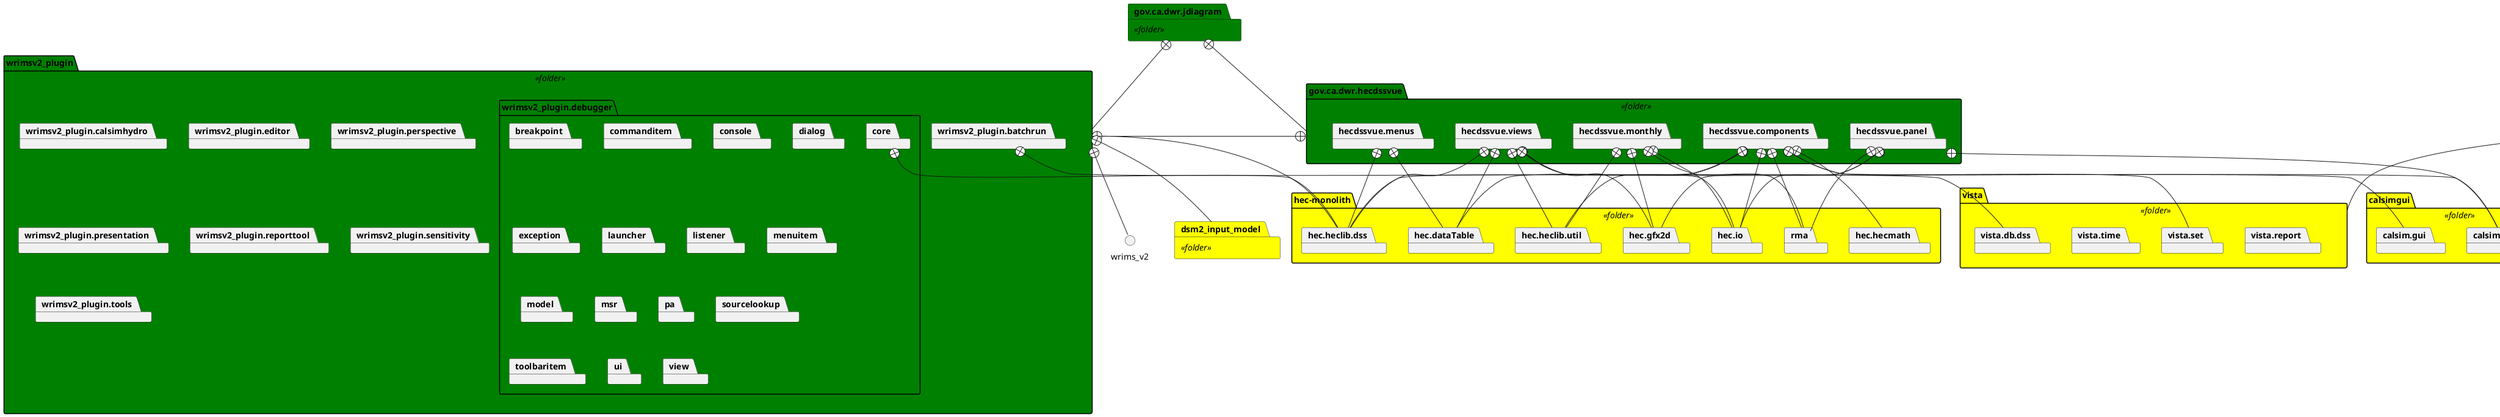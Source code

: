 @startuml

package wrimsv2_plugin <<folder>> #green {
package wrimsv2_plugin.batchrun
package wrimsv2_plugin.calsimhydro
package wrimsv2_plugin.debugger{
package breakpoint
package commanditem
package console
package core
package dialog
package exception
package launcher
package listener
package menuitem
package model
package msr
package pa
package sourcelookup
package toolbaritem
package ui
package view
}
package wrimsv2_plugin.editor
package wrimsv2_plugin.perspective
package wrimsv2_plugin.presentation
package wrimsv2_plugin.reporttool
package wrimsv2_plugin.sensitivity
package wrimsv2_plugin.tools
}
package gov.ca.dwr.hecdssvue <<folder>> #green {
package hecdssvue.menus
package hecdssvue.components
package hecdssvue.monthly
package hecdssvue.panel
package hecdssvue.views
}
package gov.ca.dwr.jdiagram <<folder>> #green {
}
package calsimgui <<folder>> #yellow {
package calsim.gui
package calsim.app
}
package wrimsv2 <<folder>> #green {
package wrimsv2.ilp
package wrimsv2.launch
package wrimsv2.parallel
package wrimsv2.solver
package wrimsv2.sql
package wrimsv2.tf
package wrimsv2.tools
package wrimsv2.wreslplus
package wrimsv2.wreslparser
package wrimsv2.wreslplus
}
package dsm2_input_model <<folder>> #yellow {
}
package vista <<folder>> #yellow {
package vista.report
package vista.set
package vista.time
package vista.db.dss
}
package hec-monolith <<folder>> #yellow {
package hec.gfx2d
package hec.heclib.dss
package hec.heclib.util
package hec.hecmath
package hec.io
package hec.dataTable
package rma
}
gov.ca.dwr.jdiagram +-- wrimsv2_plugin
gov.ca.dwr.jdiagram +-- gov.ca.dwr.hecdssvue
gov.ca.dwr.hecdssvue +-- wrimsv2_plugin
hecdssvue.components +-- hec.dataTable
hecdssvue.views +-- hec.dataTable
hecdssvue.menus +-- hec.dataTable
hecdssvue.monthly +-- hec.gfx2d
hecdssvue.panel +-- hec.gfx2d
hecdssvue.views +-- hec.gfx2d
hecdssvue.components +-- hec.heclib.dss
hecdssvue.views +-- hec.heclib.dss
hecdssvue.menus +-- hec.heclib.dss
hecdssvue.components +-- hec.heclib.util
hecdssvue.monthly +-- hec.heclib.util
hecdssvue.views +-- hec.heclib.util
hecdssvue.components +-- hec.hecmath
hecdssvue.components +-- hec.io
hecdssvue.monthly +-- hec.io
hecdssvue.panel +-- hec.io
hecdssvue.views +-- hec.io
hecdssvue.components +-- rma
hecdssvue.monthly +-- rma
hecdssvue.panel +-- rma
hecdssvue.components +-- calsim.app
hecdssvue.panel +-- calsim.app
hecdssvue.views +-- calsim.gui
hecdssvue.components +-- vista.set
core +-- hec.heclib.dss
wrimsv2_plugin.batchrun +-- vista.db.dss
wrimsv2_plugin +-- wrims_v2
wrimsv2_plugin +-- hec.heclib.dss
wrimsv2_plugin +-- dsm2_input_model
wrimsv2 +-- vista

@enduml
